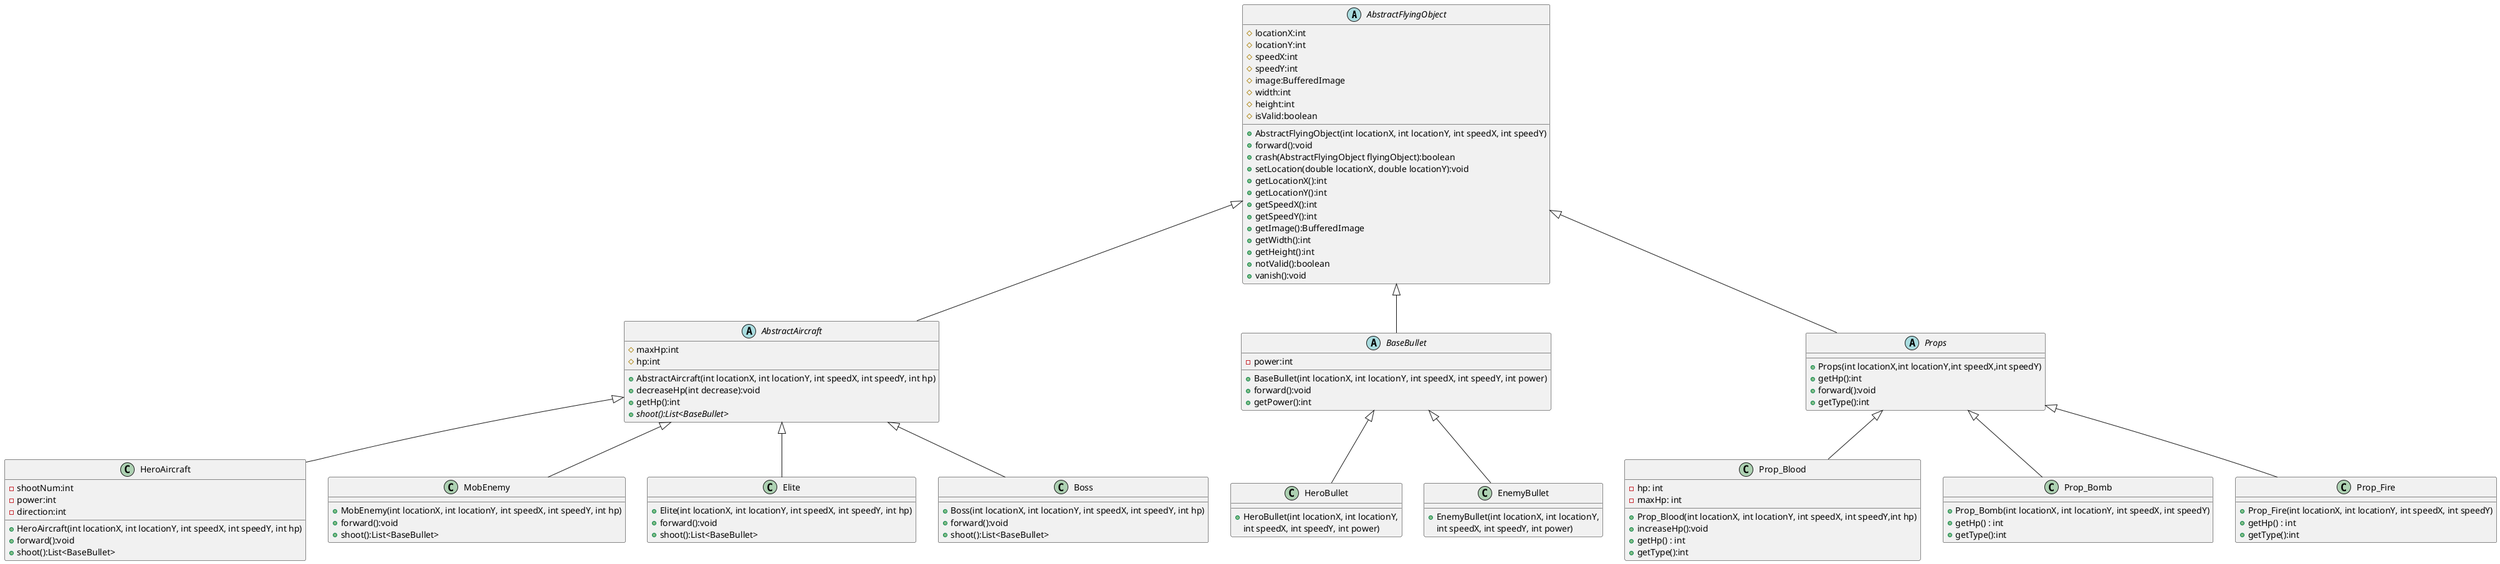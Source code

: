 @startuml
'https://plantuml.com/class-diagram

abstract class AbstractFlyingObject
{
    # locationX:int
    # locationY:int
    # speedX:int
    # speedY:int
    # image:BufferedImage
    # width:int
    # height:int
    # isValid:boolean

    + AbstractFlyingObject(int locationX, int locationY, int speedX, int speedY)
    + forward():void
    + crash(AbstractFlyingObject flyingObject):boolean
    + setLocation(double locationX, double locationY):void
    + getLocationX():int
    + getLocationY():int
    + getSpeedX():int
    + getSpeedY():int
    + getImage():BufferedImage
    + getWidth():int
    + getHeight():int
    + notValid():boolean
    + vanish():void
}
abstract class AbstractAircraft
{
	# maxHp:int
    # hp:int
    + AbstractAircraft(int locationX, int locationY, int speedX, int speedY, int hp)
    + decreaseHp(int decrease):void
    + getHp():int
    + {abstract} shoot():List<BaseBullet>
 }

abstract class BaseBullet
{
    - power:int
    + BaseBullet(int locationX, int locationY, int speedX, int speedY, int power)
    + forward():void
	+ getPower():int
}

AbstractFlyingObject <|-- AbstractAircraft
AbstractFlyingObject <|-- BaseBullet

AbstractAircraft <|-- HeroAircraft
AbstractAircraft <|-- MobEnemy

BaseBullet <|-- HeroBullet
BaseBullet <|-- EnemyBullet

class HeroAircraft {
    - shootNum:int
    - power:int
    - direction:int
    + HeroAircraft(int locationX, int locationY, int speedX, int speedY, int hp)
    + forward():void
    + shoot():List<BaseBullet>
}

class MobEnemy {
    + MobEnemy(int locationX, int locationY, int speedX, int speedY, int hp)
    + forward():void
    + shoot():List<BaseBullet>
}
class Elite{
    + Elite(int locationX, int locationY, int speedX, int speedY, int hp)
    + forward():void
    + shoot():List<BaseBullet>
}
AbstractAircraft <|-- Elite
class Boss{
    +Boss(int locationX, int locationY, int speedX, int speedY, int hp)
    + forward():void
    + shoot():List<BaseBullet>
}
AbstractAircraft <|--Boss
class HeroBullet {
    + HeroBullet(int locationX, int locationY,
     int speedX, int speedY, int power)
}

class EnemyBullet {
    + EnemyBullet(int locationX, int locationY,
     int speedX, int speedY, int power)
}
abstract class Props{
    + Props(int locationX,int locationY,int speedX,int speedY)
    + getHp():int
    + forward():void
    + getType():int

}
class Prop_Blood{
    - hp: int
    - maxHp: int
    + Prop_Blood(int locationX, int locationY, int speedX, int speedY,int hp)
    + increaseHp():void
    +getHp() : int
    +getType():int
}
class Prop_Bomb{
    +Prop_Bomb(int locationX, int locationY, int speedX, int speedY)
    +getHp() : int
    +getType():int
}
class Prop_Fire{
    +Prop_Fire(int locationX, int locationY, int speedX, int speedY)
    +getHp() : int
    +getType():int
}
AbstractFlyingObject <|--Props
Props <|-- Prop_Blood
Props <|-- Prop_Bomb
Props <|-- Prop_Fire
@enduml